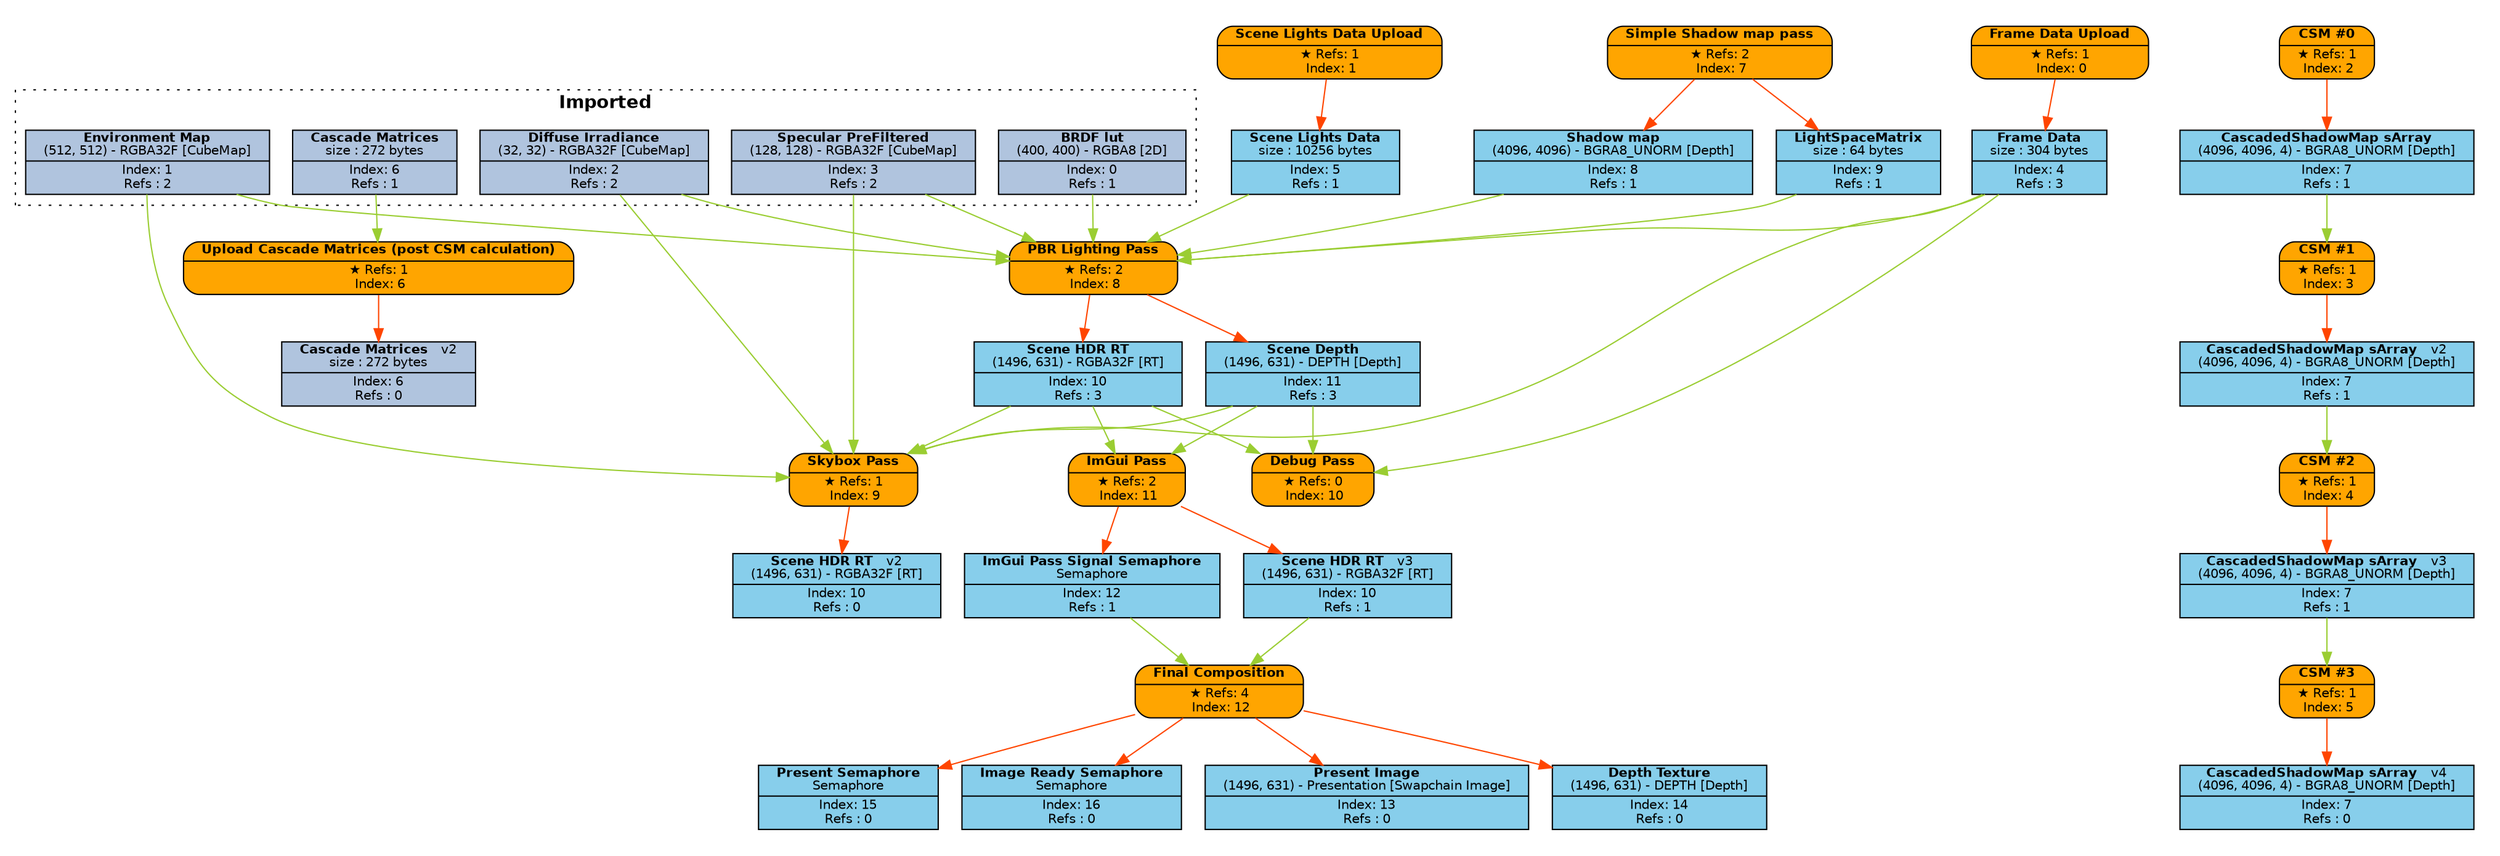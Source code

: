 digraph FrameGraph {
graph [style=invis, rankdir="TB" ordering=out, splines=spline]
node [shape=record, fontname="helvetica", fontsize=10, margin="0.2,0.03"]

P0 [label=<{ {<B>Frame Data Upload</B>} | {&#x2605; Refs: 1<BR/> Index: 0} }> style="rounded,filled", fillcolor=orange]
P1 [label=<{ {<B>Scene Lights Data Upload</B>} | {&#x2605; Refs: 1<BR/> Index: 1} }> style="rounded,filled", fillcolor=orange]
P2 [label=<{ {<B>CSM #0</B>} | {&#x2605; Refs: 1<BR/> Index: 2} }> style="rounded,filled", fillcolor=orange]
P3 [label=<{ {<B>CSM #1</B>} | {&#x2605; Refs: 1<BR/> Index: 3} }> style="rounded,filled", fillcolor=orange]
P4 [label=<{ {<B>CSM #2</B>} | {&#x2605; Refs: 1<BR/> Index: 4} }> style="rounded,filled", fillcolor=orange]
P5 [label=<{ {<B>CSM #3</B>} | {&#x2605; Refs: 1<BR/> Index: 5} }> style="rounded,filled", fillcolor=orange]
P6 [label=<{ {<B>Upload Cascade Matrices (post CSM calculation)</B>} | {&#x2605; Refs: 1<BR/> Index: 6} }> style="rounded,filled", fillcolor=orange]
P7 [label=<{ {<B>Simple Shadow map pass</B>} | {&#x2605; Refs: 2<BR/> Index: 7} }> style="rounded,filled", fillcolor=orange]
P8 [label=<{ {<B>PBR Lighting Pass</B>} | {&#x2605; Refs: 2<BR/> Index: 8} }> style="rounded,filled", fillcolor=orange]
P9 [label=<{ {<B>Skybox Pass</B>} | {&#x2605; Refs: 1<BR/> Index: 9} }> style="rounded,filled", fillcolor=orange]
P10 [label=<{ {<B>Debug Pass</B>} | {&#x2605; Refs: 0<BR/> Index: 10} }> style="rounded,filled", fillcolor=orange]
P11 [label=<{ {<B>ImGui Pass</B>} | {&#x2605; Refs: 2<BR/> Index: 11} }> style="rounded,filled", fillcolor=orange]
P12 [label=<{ {<B>Final Composition</B>} | {&#x2605; Refs: 4<BR/> Index: 12} }> style="rounded,filled", fillcolor=orange]

R0_1 [label=<{ {<B>BRDF lut</B><BR/>(400, 400) - RGBA8 [2D]} | {Index: 0<BR/>Refs : 1} }> style=filled, fillcolor=lightsteelblue]
R1_1 [label=<{ {<B>Environment Map</B><BR/>(512, 512) - RGBA32F [CubeMap]} | {Index: 1<BR/>Refs : 2} }> style=filled, fillcolor=lightsteelblue]
R2_1 [label=<{ {<B>Diffuse Irradiance</B><BR/>(32, 32) - RGBA32F [CubeMap]} | {Index: 2<BR/>Refs : 2} }> style=filled, fillcolor=lightsteelblue]
R3_1 [label=<{ {<B>Specular PreFiltered</B><BR/>(128, 128) - RGBA32F [CubeMap]} | {Index: 3<BR/>Refs : 2} }> style=filled, fillcolor=lightsteelblue]
R4_1 [label=<{ {<B>Frame Data</B><BR/>size : 304 bytes} | {Index: 4<BR/>Refs : 3} }> style=filled, fillcolor=skyblue]
R5_1 [label=<{ {<B>Scene Lights Data</B><BR/>size : 10256 bytes} | {Index: 5<BR/>Refs : 1} }> style=filled, fillcolor=skyblue]
R6_1 [label=<{ {<B>Cascade Matrices</B><BR/>size : 272 bytes} | {Index: 6<BR/>Refs : 1} }> style=filled, fillcolor=lightsteelblue]
R7_1 [label=<{ {<B>CascadedShadowMap sArray</B><BR/>(4096, 4096, 4) - BGRA8_UNORM [Depth]} | {Index: 7<BR/>Refs : 1} }> style=filled, fillcolor=skyblue]
R7_2 [label=<{ {<B>CascadedShadowMap sArray</B>   <FONT>v2</FONT><BR/>(4096, 4096, 4) - BGRA8_UNORM [Depth]} | {Index: 7<BR/>Refs : 1} }> style=filled, fillcolor=skyblue]
R7_3 [label=<{ {<B>CascadedShadowMap sArray</B>   <FONT>v3</FONT><BR/>(4096, 4096, 4) - BGRA8_UNORM [Depth]} | {Index: 7<BR/>Refs : 1} }> style=filled, fillcolor=skyblue]
R7_4 [label=<{ {<B>CascadedShadowMap sArray</B>   <FONT>v4</FONT><BR/>(4096, 4096, 4) - BGRA8_UNORM [Depth]} | {Index: 7<BR/>Refs : 0} }> style=filled, fillcolor=skyblue]
R6_2 [label=<{ {<B>Cascade Matrices</B>   <FONT>v2</FONT><BR/>size : 272 bytes} | {Index: 6<BR/>Refs : 0} }> style=filled, fillcolor=lightsteelblue]
R8_1 [label=<{ {<B>Shadow map</B><BR/>(4096, 4096) - BGRA8_UNORM [Depth]} | {Index: 8<BR/>Refs : 1} }> style=filled, fillcolor=skyblue]
R9_1 [label=<{ {<B>LightSpaceMatrix</B><BR/>size : 64 bytes} | {Index: 9<BR/>Refs : 1} }> style=filled, fillcolor=skyblue]
R10_1 [label=<{ {<B>Scene HDR RT</B><BR/>(1496, 631) - RGBA32F [RT]} | {Index: 10<BR/>Refs : 3} }> style=filled, fillcolor=skyblue]
R11_1 [label=<{ {<B>Scene Depth</B><BR/>(1496, 631) - DEPTH [Depth]} | {Index: 11<BR/>Refs : 3} }> style=filled, fillcolor=skyblue]
R10_2 [label=<{ {<B>Scene HDR RT</B>   <FONT>v2</FONT><BR/>(1496, 631) - RGBA32F [RT]} | {Index: 10<BR/>Refs : 0} }> style=filled, fillcolor=skyblue]
R12_1 [label=<{ {<B>ImGui Pass Signal Semaphore</B><BR/>Semaphore} | {Index: 12<BR/>Refs : 1} }> style=filled, fillcolor=skyblue]
R10_3 [label=<{ {<B>Scene HDR RT</B>   <FONT>v3</FONT><BR/>(1496, 631) - RGBA32F [RT]} | {Index: 10<BR/>Refs : 1} }> style=filled, fillcolor=skyblue]
R13_1 [label=<{ {<B>Present Image</B><BR/>(1496, 631) - Presentation [Swapchain Image]} | {Index: 13<BR/>Refs : 0} }> style=filled, fillcolor=skyblue]
R14_1 [label=<{ {<B>Depth Texture</B><BR/>(1496, 631) - DEPTH [Depth]} | {Index: 14<BR/>Refs : 0} }> style=filled, fillcolor=skyblue]
R15_1 [label=<{ {<B>Present Semaphore</B><BR/>Semaphore} | {Index: 15<BR/>Refs : 0} }> style=filled, fillcolor=skyblue]
R16_1 [label=<{ {<B>Image Ready Semaphore</B><BR/>Semaphore} | {Index: 16<BR/>Refs : 0} }> style=filled, fillcolor=skyblue]

P0 -> { R4_1 } [color=orangered]
P1 -> { R5_1 } [color=orangered]
P2 -> { R7_1 } [color=orangered]
P3 -> { R7_2 } [color=orangered]
P4 -> { R7_3 } [color=orangered]
P5 -> { R7_4 } [color=orangered]
P6 -> { R6_2 } [color=orangered]
P7 -> { R8_1 R9_1 } [color=orangered]
P8 -> { R10_1 R11_1 } [color=orangered]
P9 -> { R10_2 } [color=orangered]
P10 -> { } [color=orangered]
P11 -> { R10_3 R12_1 } [color=orangered]
P12 -> { R13_1 R14_1 R15_1 R16_1 } [color=orangered]

R0_1 -> { P8 } [color=olivedrab3]
R1_1 -> { P8 P9 } [color=olivedrab3]
R2_1 -> { P8 P9 } [color=olivedrab3]
R3_1 -> { P8 P9 } [color=olivedrab3]
R4_1 -> { P8 P9 P10 } [color=olivedrab3]
R5_1 -> { P8 } [color=olivedrab3]
R6_1 -> { P6 } [color=olivedrab3]
R7_1 -> { P3 } [color=olivedrab3]
R7_2 -> { P4 } [color=olivedrab3]
R7_3 -> { P5 } [color=olivedrab3]
R7_4 -> { } [color=olivedrab3]
R6_2 -> { } [color=olivedrab3]
R8_1 -> { P8 } [color=olivedrab3]
R9_1 -> { P8 } [color=olivedrab3]
R10_1 -> { P9 P10 P11 } [color=olivedrab3]
R11_1 -> { P9 P10 P11 } [color=olivedrab3]
R10_2 -> { } [color=olivedrab3]
R12_1 -> { P12 } [color=olivedrab3]
R10_3 -> { P12 } [color=olivedrab3]
R13_1 -> { } [color=olivedrab3]
R14_1 -> { } [color=olivedrab3]
R15_1 -> { } [color=olivedrab3]
R16_1 -> { } [color=olivedrab3]

subgraph cluster_0 {
P0 R4_1 
}
subgraph cluster_1 {
P1 R5_1 
}
subgraph cluster_2 {
P2 R7_1 
}
subgraph cluster_3 {
P3 
}
subgraph cluster_4 {
P4 
}
subgraph cluster_5 {
P5 
}
subgraph cluster_6 {
P6 
}
subgraph cluster_7 {
P7 R8_1 R9_1 
}
subgraph cluster_8 {
P8 R10_1 R11_1 
}
subgraph cluster_9 {
P9 
}
subgraph cluster_10 {
P10 
}
subgraph cluster_11 {
P11 R12_1 
}
subgraph cluster_12 {
P12 R13_1 R14_1 R15_1 R16_1 
}

subgraph cluster_imported_resources {
graph [style=dotted, fontname="helvetica", label=< <B>Imported</B> >]
R0_1 R1_1 R2_1 R3_1 R6_1 
}

}